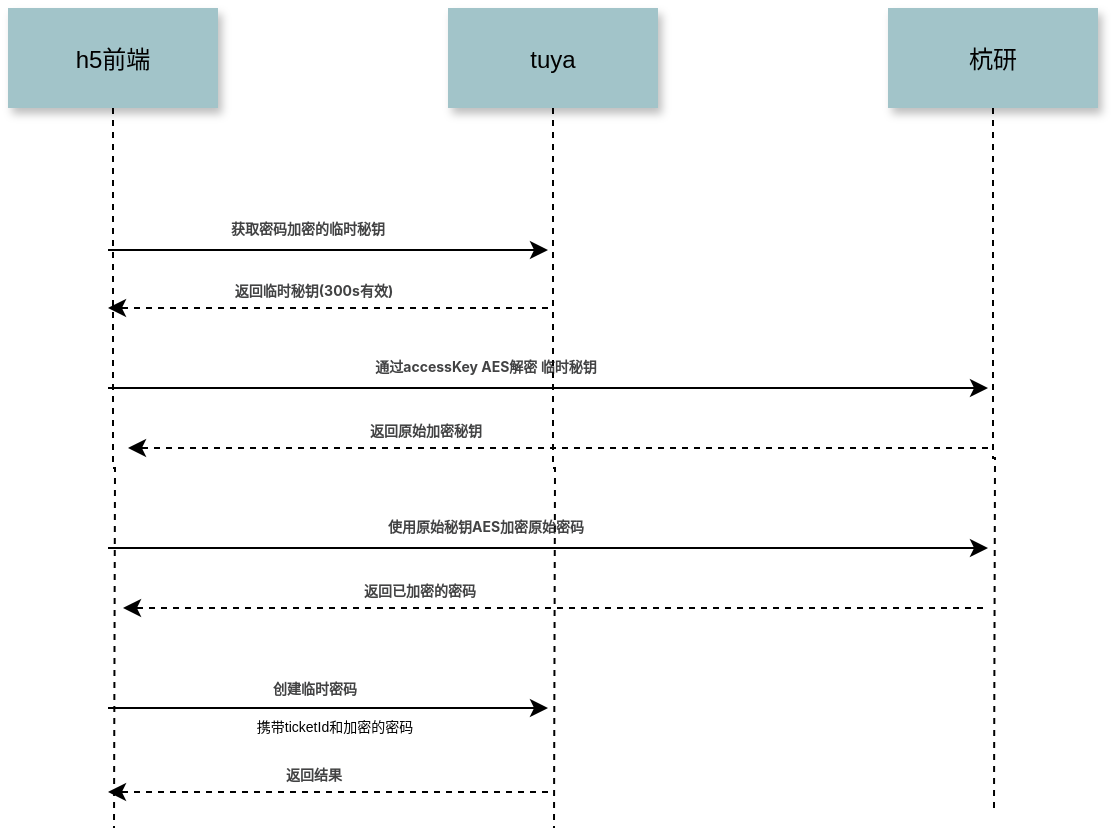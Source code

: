 <mxfile version="20.0.2" type="github">
  <diagram name="Page-1" id="9361dd3d-8414-5efd-6122-117bd74ce7a7">
    <mxGraphModel dx="1426" dy="1488" grid="1" gridSize="10" guides="1" tooltips="1" connect="1" arrows="1" fold="1" page="0" pageScale="1.5" pageWidth="826" pageHeight="1169" background="none" math="0" shadow="0">
      <root>
        <mxCell id="0" />
        <mxCell id="1" parent="0" />
        <mxCell id="4" value="tuya" style="shadow=1;fillColor=#A2C4C9;strokeColor=none" parent="1" vertex="1">
          <mxGeometry x="270" y="-430" width="105" height="50" as="geometry" />
        </mxCell>
        <mxCell id="1qSMsmcvPF07PYK2cG8r-97" style="edgeStyle=orthogonalEdgeStyle;orthogonalLoop=1;jettySize=auto;html=1;exitX=0.5;exitY=1;exitDx=0;exitDy=0;dashed=1;rounded=0;startArrow=none;startFill=0;endArrow=none;endFill=0;" edge="1" parent="1" source="1qSMsmcvPF07PYK2cG8r-94">
          <mxGeometry relative="1" as="geometry">
            <mxPoint x="103" y="-20" as="targetPoint" />
          </mxGeometry>
        </mxCell>
        <mxCell id="1qSMsmcvPF07PYK2cG8r-94" value="h5前端" style="shadow=1;fillColor=#A2C4C9;strokeColor=none" vertex="1" parent="1">
          <mxGeometry x="50" y="-430" width="105" height="50" as="geometry" />
        </mxCell>
        <mxCell id="1qSMsmcvPF07PYK2cG8r-95" value="杭研" style="shadow=1;fillColor=#A2C4C9;strokeColor=none" vertex="1" parent="1">
          <mxGeometry x="490" y="-430" width="105" height="50" as="geometry" />
        </mxCell>
        <mxCell id="1qSMsmcvPF07PYK2cG8r-98" value="" style="endArrow=classic;html=1;rounded=0;" edge="1" parent="1">
          <mxGeometry width="50" height="50" relative="1" as="geometry">
            <mxPoint x="100" y="-309" as="sourcePoint" />
            <mxPoint x="320" y="-309" as="targetPoint" />
          </mxGeometry>
        </mxCell>
        <mxCell id="1qSMsmcvPF07PYK2cG8r-100" value="&lt;h3 style=&quot;box-sizing: border-box; margin: 32px 0px 16px; padding: 0px; color: rgb(19, 20, 21); margin-block: 0px; cursor: pointer; font-size: 7px; line-height: 30px; border: 0px; font-family: &amp;quot;Chinese Quote&amp;quot;, -apple-system, BlinkMacSystemFont, &amp;quot;Segoe UI&amp;quot;, Roboto, &amp;quot;PingFang SC&amp;quot;, &amp;quot;Hiragino Sans GB&amp;quot;, &amp;quot;Microsoft YaHei&amp;quot;, &amp;quot;Helvetica Neue&amp;quot;, Helvetica, Arial, sans-serif; opacity: 0.8; text-align: start;&quot; class=&quot;comp-markdown-title&quot; id=&quot;title-10-%E8%8E%B7%E5%8F%96%E5%AF%86%E7%A0%81%E5%8A%A0%E5%AF%86%E7%9A%84%E4%B8%B4%E6%97%B6%E7%A7%98%E9%92%A5&quot;&gt;获取密码加密的临时秘钥&lt;span style=&quot;box-sizing: border-box; margin: 0px 0px 0px 13px; padding: 0px; -webkit-font-smoothing: antialiased; font-family: &amp;quot;Chinese Quote&amp;quot;, -apple-system, BlinkMacSystemFont, &amp;quot;Segoe UI&amp;quot;, Roboto, &amp;quot;PingFang SC&amp;quot;, &amp;quot;Hiragino Sans GB&amp;quot;, &amp;quot;Microsoft YaHei&amp;quot;, &amp;quot;Helvetica Neue&amp;quot;, Helvetica, Arial, sans-serif; border: 0px; color: rgb(69, 137, 255); font-weight: 400; height: auto; width: 22px; display: inline-block; transform: translateY(1px); font-size: 7px;&quot; class=&quot;iconfont lianjie&quot;&gt;&lt;/span&gt;&lt;/h3&gt;" style="edgeLabel;html=1;align=center;verticalAlign=middle;resizable=0;points=[];fontSize=7;labelBackgroundColor=none;" vertex="1" connectable="0" parent="1qSMsmcvPF07PYK2cG8r-98">
          <mxGeometry x="-0.198" y="1" relative="1" as="geometry">
            <mxPoint x="29" y="-10" as="offset" />
          </mxGeometry>
        </mxCell>
        <mxCell id="1qSMsmcvPF07PYK2cG8r-99" style="edgeStyle=orthogonalEdgeStyle;orthogonalLoop=1;jettySize=auto;html=1;exitX=0.5;exitY=1;exitDx=0;exitDy=0;dashed=1;rounded=0;startArrow=none;startFill=0;endArrow=none;endFill=0;" edge="1" parent="1" source="4">
          <mxGeometry relative="1" as="geometry">
            <mxPoint x="323" y="-20" as="targetPoint" />
            <mxPoint x="340" y="-280" as="sourcePoint" />
          </mxGeometry>
        </mxCell>
        <mxCell id="1qSMsmcvPF07PYK2cG8r-101" value="" style="endArrow=classic;html=1;rounded=0;dashed=1;" edge="1" parent="1">
          <mxGeometry width="50" height="50" relative="1" as="geometry">
            <mxPoint x="320" y="-280" as="sourcePoint" />
            <mxPoint x="100" y="-280" as="targetPoint" />
          </mxGeometry>
        </mxCell>
        <mxCell id="1qSMsmcvPF07PYK2cG8r-102" value="&lt;h3 style=&quot;box-sizing: border-box; margin: 32px 0px 16px; padding: 0px; color: rgb(19, 20, 21); margin-block: 0px; cursor: pointer; font-size: 7px; line-height: 30px; border: 0px; font-family: &amp;quot;Chinese Quote&amp;quot;, -apple-system, BlinkMacSystemFont, &amp;quot;Segoe UI&amp;quot;, Roboto, &amp;quot;PingFang SC&amp;quot;, &amp;quot;Hiragino Sans GB&amp;quot;, &amp;quot;Microsoft YaHei&amp;quot;, &amp;quot;Helvetica Neue&amp;quot;, Helvetica, Arial, sans-serif; opacity: 0.8; text-align: start;&quot; class=&quot;comp-markdown-title&quot; id=&quot;title-10-%E8%8E%B7%E5%8F%96%E5%AF%86%E7%A0%81%E5%8A%A0%E5%AF%86%E7%9A%84%E4%B8%B4%E6%97%B6%E7%A7%98%E9%92%A5&quot;&gt;返回临时秘钥(300s有效)&lt;span style=&quot;box-sizing: border-box; margin: 0px 0px 0px 13px; padding: 0px; -webkit-font-smoothing: antialiased; font-family: &amp;quot;Chinese Quote&amp;quot;, -apple-system, BlinkMacSystemFont, &amp;quot;Segoe UI&amp;quot;, Roboto, &amp;quot;PingFang SC&amp;quot;, &amp;quot;Hiragino Sans GB&amp;quot;, &amp;quot;Microsoft YaHei&amp;quot;, &amp;quot;Helvetica Neue&amp;quot;, Helvetica, Arial, sans-serif; border: 0px; color: rgb(69, 137, 255); font-weight: 400; height: auto; width: 22px; display: inline-block; transform: translateY(1px); font-size: 7px;&quot; class=&quot;iconfont lianjie&quot;&gt;&lt;/span&gt;&lt;/h3&gt;" style="edgeLabel;html=1;align=center;verticalAlign=middle;resizable=0;points=[];fontSize=7;labelBackgroundColor=none;" vertex="1" connectable="0" parent="1qSMsmcvPF07PYK2cG8r-101">
          <mxGeometry x="-0.198" y="1" relative="1" as="geometry">
            <mxPoint x="-12" y="-10" as="offset" />
          </mxGeometry>
        </mxCell>
        <mxCell id="1qSMsmcvPF07PYK2cG8r-105" style="edgeStyle=orthogonalEdgeStyle;orthogonalLoop=1;jettySize=auto;html=1;dashed=1;rounded=0;startArrow=none;startFill=0;endArrow=none;endFill=0;exitX=0.5;exitY=1;exitDx=0;exitDy=0;" edge="1" parent="1" source="1qSMsmcvPF07PYK2cG8r-95">
          <mxGeometry relative="1" as="geometry">
            <mxPoint x="543" y="-30" as="targetPoint" />
            <mxPoint x="540" y="-360" as="sourcePoint" />
          </mxGeometry>
        </mxCell>
        <mxCell id="1qSMsmcvPF07PYK2cG8r-106" value="" style="endArrow=classic;html=1;rounded=0;" edge="1" parent="1">
          <mxGeometry width="50" height="50" relative="1" as="geometry">
            <mxPoint x="100" y="-240" as="sourcePoint" />
            <mxPoint x="540" y="-240" as="targetPoint" />
          </mxGeometry>
        </mxCell>
        <mxCell id="1qSMsmcvPF07PYK2cG8r-107" value="&lt;h3 style=&quot;box-sizing: border-box; margin: 32px 0px 16px; padding: 0px; color: rgb(19, 20, 21); margin-block: 0px; cursor: pointer; font-size: 7px; line-height: 30px; border: 0px; font-family: &amp;quot;Chinese Quote&amp;quot;, -apple-system, BlinkMacSystemFont, &amp;quot;Segoe UI&amp;quot;, Roboto, &amp;quot;PingFang SC&amp;quot;, &amp;quot;Hiragino Sans GB&amp;quot;, &amp;quot;Microsoft YaHei&amp;quot;, &amp;quot;Helvetica Neue&amp;quot;, Helvetica, Arial, sans-serif; opacity: 0.8; text-align: start;&quot; class=&quot;comp-markdown-title&quot; id=&quot;title-10-%E8%8E%B7%E5%8F%96%E5%AF%86%E7%A0%81%E5%8A%A0%E5%AF%86%E7%9A%84%E4%B8%B4%E6%97%B6%E7%A7%98%E9%92%A5&quot;&gt;通过accessKey AES解密 临时秘钥&lt;span style=&quot;box-sizing: border-box; margin: 0px 0px 0px 13px; padding: 0px; -webkit-font-smoothing: antialiased; font-family: &amp;quot;Chinese Quote&amp;quot;, -apple-system, BlinkMacSystemFont, &amp;quot;Segoe UI&amp;quot;, Roboto, &amp;quot;PingFang SC&amp;quot;, &amp;quot;Hiragino Sans GB&amp;quot;, &amp;quot;Microsoft YaHei&amp;quot;, &amp;quot;Helvetica Neue&amp;quot;, Helvetica, Arial, sans-serif; border: 0px; color: rgb(69, 137, 255); font-weight: 400; height: auto; width: 22px; display: inline-block; transform: translateY(1px); font-size: 7px;&quot; class=&quot;iconfont lianjie&quot;&gt;&lt;/span&gt;&lt;/h3&gt;" style="edgeLabel;html=1;align=center;verticalAlign=middle;resizable=0;points=[];fontSize=7;labelBackgroundColor=none;" vertex="1" connectable="0" parent="1qSMsmcvPF07PYK2cG8r-106">
          <mxGeometry x="-0.198" y="1" relative="1" as="geometry">
            <mxPoint x="29" y="-10" as="offset" />
          </mxGeometry>
        </mxCell>
        <mxCell id="1qSMsmcvPF07PYK2cG8r-108" value="" style="endArrow=classic;html=1;rounded=0;dashed=1;" edge="1" parent="1">
          <mxGeometry width="50" height="50" relative="1" as="geometry">
            <mxPoint x="540" y="-210" as="sourcePoint" />
            <mxPoint x="110" y="-210" as="targetPoint" />
          </mxGeometry>
        </mxCell>
        <mxCell id="1qSMsmcvPF07PYK2cG8r-109" value="&lt;h3 style=&quot;box-sizing: border-box; margin: 32px 0px 16px; padding: 0px; color: rgb(19, 20, 21); margin-block: 0px; cursor: pointer; font-size: 7px; line-height: 30px; border: 0px; font-family: &amp;quot;Chinese Quote&amp;quot;, -apple-system, BlinkMacSystemFont, &amp;quot;Segoe UI&amp;quot;, Roboto, &amp;quot;PingFang SC&amp;quot;, &amp;quot;Hiragino Sans GB&amp;quot;, &amp;quot;Microsoft YaHei&amp;quot;, &amp;quot;Helvetica Neue&amp;quot;, Helvetica, Arial, sans-serif; opacity: 0.8; text-align: start;&quot; class=&quot;comp-markdown-title&quot; id=&quot;title-10-%E8%8E%B7%E5%8F%96%E5%AF%86%E7%A0%81%E5%8A%A0%E5%AF%86%E7%9A%84%E4%B8%B4%E6%97%B6%E7%A7%98%E9%92%A5&quot;&gt;返回原始加密秘钥&lt;span style=&quot;box-sizing: border-box; margin: 0px 0px 0px 13px; padding: 0px; -webkit-font-smoothing: antialiased; font-family: &amp;quot;Chinese Quote&amp;quot;, -apple-system, BlinkMacSystemFont, &amp;quot;Segoe UI&amp;quot;, Roboto, &amp;quot;PingFang SC&amp;quot;, &amp;quot;Hiragino Sans GB&amp;quot;, &amp;quot;Microsoft YaHei&amp;quot;, &amp;quot;Helvetica Neue&amp;quot;, Helvetica, Arial, sans-serif; border: 0px; color: rgb(69, 137, 255); font-weight: 400; height: auto; width: 22px; display: inline-block; transform: translateY(1px); font-size: 7px;&quot; class=&quot;iconfont lianjie&quot;&gt;&lt;/span&gt;&lt;/h3&gt;" style="edgeLabel;html=1;align=center;verticalAlign=middle;resizable=0;points=[];fontSize=7;labelBackgroundColor=none;" vertex="1" connectable="0" parent="1qSMsmcvPF07PYK2cG8r-108">
          <mxGeometry x="-0.198" y="1" relative="1" as="geometry">
            <mxPoint x="-92" y="-10" as="offset" />
          </mxGeometry>
        </mxCell>
        <mxCell id="1qSMsmcvPF07PYK2cG8r-110" value="" style="endArrow=classic;html=1;rounded=0;" edge="1" parent="1">
          <mxGeometry width="50" height="50" relative="1" as="geometry">
            <mxPoint x="100" y="-160" as="sourcePoint" />
            <mxPoint x="540" y="-160" as="targetPoint" />
          </mxGeometry>
        </mxCell>
        <mxCell id="1qSMsmcvPF07PYK2cG8r-111" value="&lt;h3 style=&quot;box-sizing: border-box; margin: 32px 0px 16px; padding: 0px; color: rgb(19, 20, 21); margin-block: 0px; cursor: pointer; font-size: 7px; line-height: 30px; border: 0px; font-family: &amp;quot;Chinese Quote&amp;quot;, -apple-system, BlinkMacSystemFont, &amp;quot;Segoe UI&amp;quot;, Roboto, &amp;quot;PingFang SC&amp;quot;, &amp;quot;Hiragino Sans GB&amp;quot;, &amp;quot;Microsoft YaHei&amp;quot;, &amp;quot;Helvetica Neue&amp;quot;, Helvetica, Arial, sans-serif; opacity: 0.8; text-align: start;&quot; class=&quot;comp-markdown-title&quot; id=&quot;title-10-%E8%8E%B7%E5%8F%96%E5%AF%86%E7%A0%81%E5%8A%A0%E5%AF%86%E7%9A%84%E4%B8%B4%E6%97%B6%E7%A7%98%E9%92%A5&quot;&gt;使用原始秘钥AES加密原始密码&lt;span style=&quot;box-sizing: border-box; margin: 0px 0px 0px 13px; padding: 0px; -webkit-font-smoothing: antialiased; font-family: &amp;quot;Chinese Quote&amp;quot;, -apple-system, BlinkMacSystemFont, &amp;quot;Segoe UI&amp;quot;, Roboto, &amp;quot;PingFang SC&amp;quot;, &amp;quot;Hiragino Sans GB&amp;quot;, &amp;quot;Microsoft YaHei&amp;quot;, &amp;quot;Helvetica Neue&amp;quot;, Helvetica, Arial, sans-serif; border: 0px; color: rgb(69, 137, 255); font-weight: 400; height: auto; width: 22px; display: inline-block; transform: translateY(1px); font-size: 7px;&quot; class=&quot;iconfont lianjie&quot;&gt;&lt;/span&gt;&lt;/h3&gt;" style="edgeLabel;html=1;align=center;verticalAlign=middle;resizable=0;points=[];fontSize=7;labelBackgroundColor=none;" vertex="1" connectable="0" parent="1qSMsmcvPF07PYK2cG8r-110">
          <mxGeometry x="-0.198" y="1" relative="1" as="geometry">
            <mxPoint x="29" y="-10" as="offset" />
          </mxGeometry>
        </mxCell>
        <mxCell id="1qSMsmcvPF07PYK2cG8r-112" value="" style="endArrow=classic;html=1;rounded=0;dashed=1;" edge="1" parent="1">
          <mxGeometry width="50" height="50" relative="1" as="geometry">
            <mxPoint x="537.5" y="-130" as="sourcePoint" />
            <mxPoint x="107.5" y="-130" as="targetPoint" />
          </mxGeometry>
        </mxCell>
        <mxCell id="1qSMsmcvPF07PYK2cG8r-113" value="&lt;h3 style=&quot;box-sizing: border-box; margin: 32px 0px 16px; padding: 0px; color: rgb(19, 20, 21); margin-block: 0px; cursor: pointer; font-size: 7px; line-height: 30px; border: 0px; font-family: &amp;quot;Chinese Quote&amp;quot;, -apple-system, BlinkMacSystemFont, &amp;quot;Segoe UI&amp;quot;, Roboto, &amp;quot;PingFang SC&amp;quot;, &amp;quot;Hiragino Sans GB&amp;quot;, &amp;quot;Microsoft YaHei&amp;quot;, &amp;quot;Helvetica Neue&amp;quot;, Helvetica, Arial, sans-serif; opacity: 0.8; text-align: start;&quot; class=&quot;comp-markdown-title&quot; id=&quot;title-10-%E8%8E%B7%E5%8F%96%E5%AF%86%E7%A0%81%E5%8A%A0%E5%AF%86%E7%9A%84%E4%B8%B4%E6%97%B6%E7%A7%98%E9%92%A5&quot;&gt;返回已加密的密码&lt;span style=&quot;box-sizing: border-box; margin: 0px 0px 0px 13px; padding: 0px; -webkit-font-smoothing: antialiased; font-family: &amp;quot;Chinese Quote&amp;quot;, -apple-system, BlinkMacSystemFont, &amp;quot;Segoe UI&amp;quot;, Roboto, &amp;quot;PingFang SC&amp;quot;, &amp;quot;Hiragino Sans GB&amp;quot;, &amp;quot;Microsoft YaHei&amp;quot;, &amp;quot;Helvetica Neue&amp;quot;, Helvetica, Arial, sans-serif; border: 0px; color: rgb(69, 137, 255); font-weight: 400; height: auto; width: 22px; display: inline-block; transform: translateY(1px); font-size: 7px;&quot; class=&quot;iconfont lianjie&quot;&gt;&lt;/span&gt;&lt;/h3&gt;" style="edgeLabel;html=1;align=center;verticalAlign=middle;resizable=0;points=[];fontSize=7;labelBackgroundColor=none;" vertex="1" connectable="0" parent="1qSMsmcvPF07PYK2cG8r-112">
          <mxGeometry x="-0.198" y="1" relative="1" as="geometry">
            <mxPoint x="-92" y="-10" as="offset" />
          </mxGeometry>
        </mxCell>
        <mxCell id="1qSMsmcvPF07PYK2cG8r-115" value="" style="endArrow=classic;html=1;rounded=0;" edge="1" parent="1">
          <mxGeometry width="50" height="50" relative="1" as="geometry">
            <mxPoint x="100" y="-80" as="sourcePoint" />
            <mxPoint x="320" y="-80" as="targetPoint" />
          </mxGeometry>
        </mxCell>
        <mxCell id="1qSMsmcvPF07PYK2cG8r-116" value="&lt;h3 style=&quot;box-sizing: border-box; margin: 32px 0px 16px; padding: 0px; color: rgb(19, 20, 21); margin-block: 0px; cursor: pointer; font-size: 7px; line-height: 30px; border: 0px; font-family: &amp;quot;Chinese Quote&amp;quot;, -apple-system, BlinkMacSystemFont, &amp;quot;Segoe UI&amp;quot;, Roboto, &amp;quot;PingFang SC&amp;quot;, &amp;quot;Hiragino Sans GB&amp;quot;, &amp;quot;Microsoft YaHei&amp;quot;, &amp;quot;Helvetica Neue&amp;quot;, Helvetica, Arial, sans-serif; opacity: 0.8;&quot; class=&quot;comp-markdown-title&quot; id=&quot;title-10-%E8%8E%B7%E5%8F%96%E5%AF%86%E7%A0%81%E5%8A%A0%E5%AF%86%E7%9A%84%E4%B8%B4%E6%97%B6%E7%A7%98%E9%92%A5&quot;&gt;&amp;nbsp; &amp;nbsp; &amp;nbsp; &amp;nbsp; &amp;nbsp;创建临时密码&lt;span style=&quot;box-sizing: border-box; margin: 0px 0px 0px 13px; padding: 0px; -webkit-font-smoothing: antialiased; font-family: &amp;quot;Chinese Quote&amp;quot;, -apple-system, BlinkMacSystemFont, &amp;quot;Segoe UI&amp;quot;, Roboto, &amp;quot;PingFang SC&amp;quot;, &amp;quot;Hiragino Sans GB&amp;quot;, &amp;quot;Microsoft YaHei&amp;quot;, &amp;quot;Helvetica Neue&amp;quot;, Helvetica, Arial, sans-serif; border: 0px; color: rgb(69, 137, 255); font-weight: 400; height: auto; width: 22px; display: inline-block; transform: translateY(1px); font-size: 7px;&quot; class=&quot;iconfont lianjie&quot;&gt;&lt;/span&gt;&lt;/h3&gt;&lt;div&gt;携带ticketId和加密的密码&lt;/div&gt;" style="edgeLabel;html=1;align=center;verticalAlign=middle;resizable=0;points=[];fontSize=7;labelBackgroundColor=none;" vertex="1" connectable="0" parent="1qSMsmcvPF07PYK2cG8r-115">
          <mxGeometry x="-0.198" y="1" relative="1" as="geometry">
            <mxPoint x="25" y="-4" as="offset" />
          </mxGeometry>
        </mxCell>
        <mxCell id="1qSMsmcvPF07PYK2cG8r-117" value="" style="endArrow=classic;html=1;rounded=0;dashed=1;" edge="1" parent="1">
          <mxGeometry width="50" height="50" relative="1" as="geometry">
            <mxPoint x="320" y="-38" as="sourcePoint" />
            <mxPoint x="100" y="-38" as="targetPoint" />
          </mxGeometry>
        </mxCell>
        <mxCell id="1qSMsmcvPF07PYK2cG8r-118" value="&lt;h3 style=&quot;box-sizing: border-box; margin: 32px 0px 16px; padding: 0px; color: rgb(19, 20, 21); margin-block: 0px; cursor: pointer; font-size: 7px; line-height: 30px; border: 0px; font-family: &amp;quot;Chinese Quote&amp;quot;, -apple-system, BlinkMacSystemFont, &amp;quot;Segoe UI&amp;quot;, Roboto, &amp;quot;PingFang SC&amp;quot;, &amp;quot;Hiragino Sans GB&amp;quot;, &amp;quot;Microsoft YaHei&amp;quot;, &amp;quot;Helvetica Neue&amp;quot;, Helvetica, Arial, sans-serif; opacity: 0.8; text-align: start;&quot; class=&quot;comp-markdown-title&quot; id=&quot;title-10-%E8%8E%B7%E5%8F%96%E5%AF%86%E7%A0%81%E5%8A%A0%E5%AF%86%E7%9A%84%E4%B8%B4%E6%97%B6%E7%A7%98%E9%92%A5&quot;&gt;返回结果&lt;span style=&quot;box-sizing: border-box; margin: 0px 0px 0px 13px; padding: 0px; -webkit-font-smoothing: antialiased; font-family: &amp;quot;Chinese Quote&amp;quot;, -apple-system, BlinkMacSystemFont, &amp;quot;Segoe UI&amp;quot;, Roboto, &amp;quot;PingFang SC&amp;quot;, &amp;quot;Hiragino Sans GB&amp;quot;, &amp;quot;Microsoft YaHei&amp;quot;, &amp;quot;Helvetica Neue&amp;quot;, Helvetica, Arial, sans-serif; border: 0px; color: rgb(69, 137, 255); font-weight: 400; height: auto; width: 22px; display: inline-block; transform: translateY(1px); font-size: 7px;&quot; class=&quot;iconfont lianjie&quot;&gt;&lt;/span&gt;&lt;/h3&gt;" style="edgeLabel;html=1;align=center;verticalAlign=middle;resizable=0;points=[];fontSize=7;labelBackgroundColor=none;" vertex="1" connectable="0" parent="1qSMsmcvPF07PYK2cG8r-117">
          <mxGeometry x="-0.198" y="1" relative="1" as="geometry">
            <mxPoint x="-12" y="-10" as="offset" />
          </mxGeometry>
        </mxCell>
      </root>
    </mxGraphModel>
  </diagram>
</mxfile>
